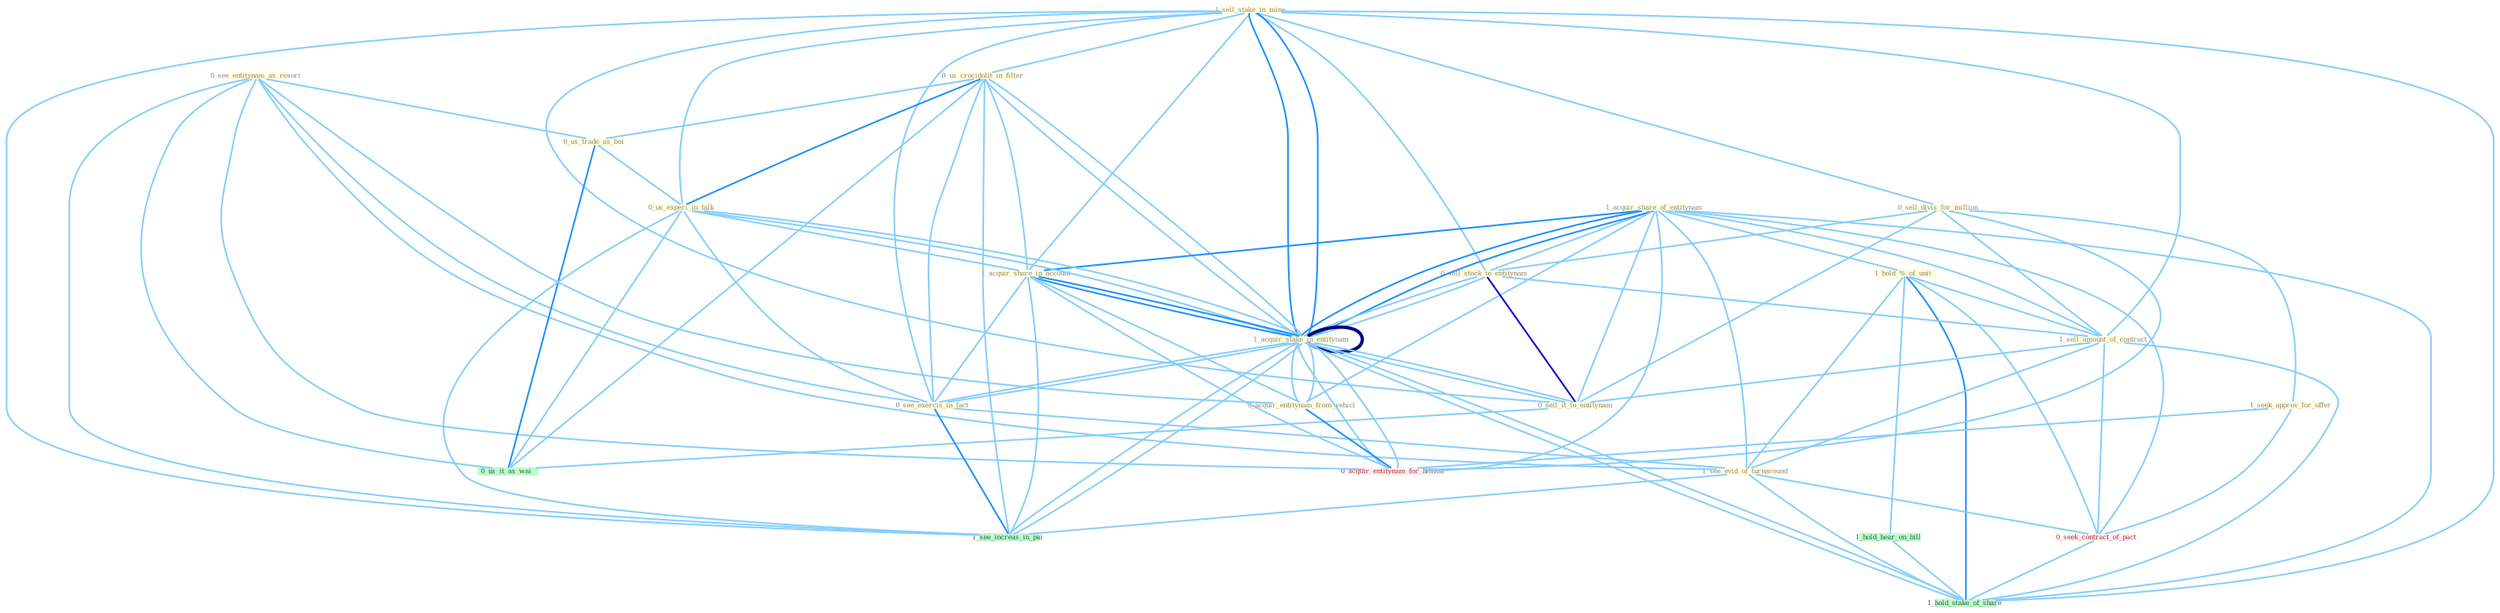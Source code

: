 Graph G{ 
    node
    [shape=polygon,style=filled,width=.5,height=.06,color="#BDFCC9",fixedsize=true,fontsize=4,
    fontcolor="#2f4f4f"];
    {node
    [color="#ffffe0", fontcolor="#8b7d6b"] "1_sell_stake_in_mine " "0_us_crocidolit_in_filter " "1_acquir_share_of_entitynam " "1_hold_%_of_unit " "0_see_entitynam_as_resort " "0_us_trade_as_boi " "0_us_experi_in_talk " "0_sell_divis_for_million " "1_acquir_share_in_account " "0_sell_stock_to_entitynam " "1_seek_approv_for_offer " "1_acquir_stake_in_entitynam " "1_sell_amount_of_contract " "0_sell_it_to_entitynam " "0_see_exercis_in_fact " "1_see_evid_of_turnaround " "0_acquir_entitynam_from_vehicl " "1_acquir_stake_in_entitynam "}
{node [color="#fff0f5", fontcolor="#b22222"] "0_seek_contract_of_pact " "0_acquir_entitynam_for_billion "}
edge [color="#B0E2FF"];

	"1_sell_stake_in_mine " -- "0_us_crocidolit_in_filter " [w="1", color="#87cefa" ];
	"1_sell_stake_in_mine " -- "0_us_experi_in_talk " [w="1", color="#87cefa" ];
	"1_sell_stake_in_mine " -- "0_sell_divis_for_million " [w="1", color="#87cefa" ];
	"1_sell_stake_in_mine " -- "1_acquir_share_in_account " [w="1", color="#87cefa" ];
	"1_sell_stake_in_mine " -- "0_sell_stock_to_entitynam " [w="1", color="#87cefa" ];
	"1_sell_stake_in_mine " -- "1_acquir_stake_in_entitynam " [w="2", color="#1e90ff" , len=0.8];
	"1_sell_stake_in_mine " -- "1_sell_amount_of_contract " [w="1", color="#87cefa" ];
	"1_sell_stake_in_mine " -- "0_sell_it_to_entitynam " [w="1", color="#87cefa" ];
	"1_sell_stake_in_mine " -- "0_see_exercis_in_fact " [w="1", color="#87cefa" ];
	"1_sell_stake_in_mine " -- "1_acquir_stake_in_entitynam " [w="2", color="#1e90ff" , len=0.8];
	"1_sell_stake_in_mine " -- "1_see_increas_in_pai " [w="1", color="#87cefa" ];
	"1_sell_stake_in_mine " -- "1_hold_stake_of_share " [w="1", color="#87cefa" ];
	"0_us_crocidolit_in_filter " -- "0_us_trade_as_boi " [w="1", color="#87cefa" ];
	"0_us_crocidolit_in_filter " -- "0_us_experi_in_talk " [w="2", color="#1e90ff" , len=0.8];
	"0_us_crocidolit_in_filter " -- "1_acquir_share_in_account " [w="1", color="#87cefa" ];
	"0_us_crocidolit_in_filter " -- "1_acquir_stake_in_entitynam " [w="1", color="#87cefa" ];
	"0_us_crocidolit_in_filter " -- "0_see_exercis_in_fact " [w="1", color="#87cefa" ];
	"0_us_crocidolit_in_filter " -- "1_acquir_stake_in_entitynam " [w="1", color="#87cefa" ];
	"0_us_crocidolit_in_filter " -- "0_us_it_as_wai " [w="1", color="#87cefa" ];
	"0_us_crocidolit_in_filter " -- "1_see_increas_in_pai " [w="1", color="#87cefa" ];
	"1_acquir_share_of_entitynam " -- "1_hold_%_of_unit " [w="1", color="#87cefa" ];
	"1_acquir_share_of_entitynam " -- "1_acquir_share_in_account " [w="2", color="#1e90ff" , len=0.8];
	"1_acquir_share_of_entitynam " -- "0_sell_stock_to_entitynam " [w="1", color="#87cefa" ];
	"1_acquir_share_of_entitynam " -- "1_acquir_stake_in_entitynam " [w="2", color="#1e90ff" , len=0.8];
	"1_acquir_share_of_entitynam " -- "1_sell_amount_of_contract " [w="1", color="#87cefa" ];
	"1_acquir_share_of_entitynam " -- "0_sell_it_to_entitynam " [w="1", color="#87cefa" ];
	"1_acquir_share_of_entitynam " -- "1_see_evid_of_turnaround " [w="1", color="#87cefa" ];
	"1_acquir_share_of_entitynam " -- "0_acquir_entitynam_from_vehicl " [w="1", color="#87cefa" ];
	"1_acquir_share_of_entitynam " -- "1_acquir_stake_in_entitynam " [w="2", color="#1e90ff" , len=0.8];
	"1_acquir_share_of_entitynam " -- "0_seek_contract_of_pact " [w="1", color="#87cefa" ];
	"1_acquir_share_of_entitynam " -- "0_acquir_entitynam_for_billion " [w="1", color="#87cefa" ];
	"1_acquir_share_of_entitynam " -- "1_hold_stake_of_share " [w="1", color="#87cefa" ];
	"1_hold_%_of_unit " -- "1_sell_amount_of_contract " [w="1", color="#87cefa" ];
	"1_hold_%_of_unit " -- "1_see_evid_of_turnaround " [w="1", color="#87cefa" ];
	"1_hold_%_of_unit " -- "0_seek_contract_of_pact " [w="1", color="#87cefa" ];
	"1_hold_%_of_unit " -- "1_hold_hear_on_bill " [w="1", color="#87cefa" ];
	"1_hold_%_of_unit " -- "1_hold_stake_of_share " [w="2", color="#1e90ff" , len=0.8];
	"0_see_entitynam_as_resort " -- "0_us_trade_as_boi " [w="1", color="#87cefa" ];
	"0_see_entitynam_as_resort " -- "0_see_exercis_in_fact " [w="1", color="#87cefa" ];
	"0_see_entitynam_as_resort " -- "1_see_evid_of_turnaround " [w="1", color="#87cefa" ];
	"0_see_entitynam_as_resort " -- "0_acquir_entitynam_from_vehicl " [w="1", color="#87cefa" ];
	"0_see_entitynam_as_resort " -- "0_us_it_as_wai " [w="1", color="#87cefa" ];
	"0_see_entitynam_as_resort " -- "0_acquir_entitynam_for_billion " [w="1", color="#87cefa" ];
	"0_see_entitynam_as_resort " -- "1_see_increas_in_pai " [w="1", color="#87cefa" ];
	"0_us_trade_as_boi " -- "0_us_experi_in_talk " [w="1", color="#87cefa" ];
	"0_us_trade_as_boi " -- "0_us_it_as_wai " [w="2", color="#1e90ff" , len=0.8];
	"0_us_experi_in_talk " -- "1_acquir_share_in_account " [w="1", color="#87cefa" ];
	"0_us_experi_in_talk " -- "1_acquir_stake_in_entitynam " [w="1", color="#87cefa" ];
	"0_us_experi_in_talk " -- "0_see_exercis_in_fact " [w="1", color="#87cefa" ];
	"0_us_experi_in_talk " -- "1_acquir_stake_in_entitynam " [w="1", color="#87cefa" ];
	"0_us_experi_in_talk " -- "0_us_it_as_wai " [w="1", color="#87cefa" ];
	"0_us_experi_in_talk " -- "1_see_increas_in_pai " [w="1", color="#87cefa" ];
	"0_sell_divis_for_million " -- "0_sell_stock_to_entitynam " [w="1", color="#87cefa" ];
	"0_sell_divis_for_million " -- "1_seek_approv_for_offer " [w="1", color="#87cefa" ];
	"0_sell_divis_for_million " -- "1_sell_amount_of_contract " [w="1", color="#87cefa" ];
	"0_sell_divis_for_million " -- "0_sell_it_to_entitynam " [w="1", color="#87cefa" ];
	"0_sell_divis_for_million " -- "0_acquir_entitynam_for_billion " [w="1", color="#87cefa" ];
	"1_acquir_share_in_account " -- "1_acquir_stake_in_entitynam " [w="2", color="#1e90ff" , len=0.8];
	"1_acquir_share_in_account " -- "0_see_exercis_in_fact " [w="1", color="#87cefa" ];
	"1_acquir_share_in_account " -- "0_acquir_entitynam_from_vehicl " [w="1", color="#87cefa" ];
	"1_acquir_share_in_account " -- "1_acquir_stake_in_entitynam " [w="2", color="#1e90ff" , len=0.8];
	"1_acquir_share_in_account " -- "0_acquir_entitynam_for_billion " [w="1", color="#87cefa" ];
	"1_acquir_share_in_account " -- "1_see_increas_in_pai " [w="1", color="#87cefa" ];
	"0_sell_stock_to_entitynam " -- "1_acquir_stake_in_entitynam " [w="1", color="#87cefa" ];
	"0_sell_stock_to_entitynam " -- "1_sell_amount_of_contract " [w="1", color="#87cefa" ];
	"0_sell_stock_to_entitynam " -- "0_sell_it_to_entitynam " [w="3", color="#0000cd" , len=0.6];
	"0_sell_stock_to_entitynam " -- "1_acquir_stake_in_entitynam " [w="1", color="#87cefa" ];
	"1_seek_approv_for_offer " -- "0_seek_contract_of_pact " [w="1", color="#87cefa" ];
	"1_seek_approv_for_offer " -- "0_acquir_entitynam_for_billion " [w="1", color="#87cefa" ];
	"1_acquir_stake_in_entitynam " -- "0_sell_it_to_entitynam " [w="1", color="#87cefa" ];
	"1_acquir_stake_in_entitynam " -- "0_see_exercis_in_fact " [w="1", color="#87cefa" ];
	"1_acquir_stake_in_entitynam " -- "0_acquir_entitynam_from_vehicl " [w="1", color="#87cefa" ];
	"1_acquir_stake_in_entitynam " -- "1_acquir_stake_in_entitynam " [w="4", style=bold, color="#000080", len=0.4];
	"1_acquir_stake_in_entitynam " -- "0_acquir_entitynam_for_billion " [w="1", color="#87cefa" ];
	"1_acquir_stake_in_entitynam " -- "1_see_increas_in_pai " [w="1", color="#87cefa" ];
	"1_acquir_stake_in_entitynam " -- "1_hold_stake_of_share " [w="1", color="#87cefa" ];
	"1_sell_amount_of_contract " -- "0_sell_it_to_entitynam " [w="1", color="#87cefa" ];
	"1_sell_amount_of_contract " -- "1_see_evid_of_turnaround " [w="1", color="#87cefa" ];
	"1_sell_amount_of_contract " -- "0_seek_contract_of_pact " [w="1", color="#87cefa" ];
	"1_sell_amount_of_contract " -- "1_hold_stake_of_share " [w="1", color="#87cefa" ];
	"0_sell_it_to_entitynam " -- "1_acquir_stake_in_entitynam " [w="1", color="#87cefa" ];
	"0_sell_it_to_entitynam " -- "0_us_it_as_wai " [w="1", color="#87cefa" ];
	"0_see_exercis_in_fact " -- "1_see_evid_of_turnaround " [w="1", color="#87cefa" ];
	"0_see_exercis_in_fact " -- "1_acquir_stake_in_entitynam " [w="1", color="#87cefa" ];
	"0_see_exercis_in_fact " -- "1_see_increas_in_pai " [w="2", color="#1e90ff" , len=0.8];
	"1_see_evid_of_turnaround " -- "0_seek_contract_of_pact " [w="1", color="#87cefa" ];
	"1_see_evid_of_turnaround " -- "1_see_increas_in_pai " [w="1", color="#87cefa" ];
	"1_see_evid_of_turnaround " -- "1_hold_stake_of_share " [w="1", color="#87cefa" ];
	"0_acquir_entitynam_from_vehicl " -- "1_acquir_stake_in_entitynam " [w="1", color="#87cefa" ];
	"0_acquir_entitynam_from_vehicl " -- "0_acquir_entitynam_for_billion " [w="2", color="#1e90ff" , len=0.8];
	"1_acquir_stake_in_entitynam " -- "0_acquir_entitynam_for_billion " [w="1", color="#87cefa" ];
	"1_acquir_stake_in_entitynam " -- "1_see_increas_in_pai " [w="1", color="#87cefa" ];
	"1_acquir_stake_in_entitynam " -- "1_hold_stake_of_share " [w="1", color="#87cefa" ];
	"0_seek_contract_of_pact " -- "1_hold_stake_of_share " [w="1", color="#87cefa" ];
	"1_hold_hear_on_bill " -- "1_hold_stake_of_share " [w="1", color="#87cefa" ];
}